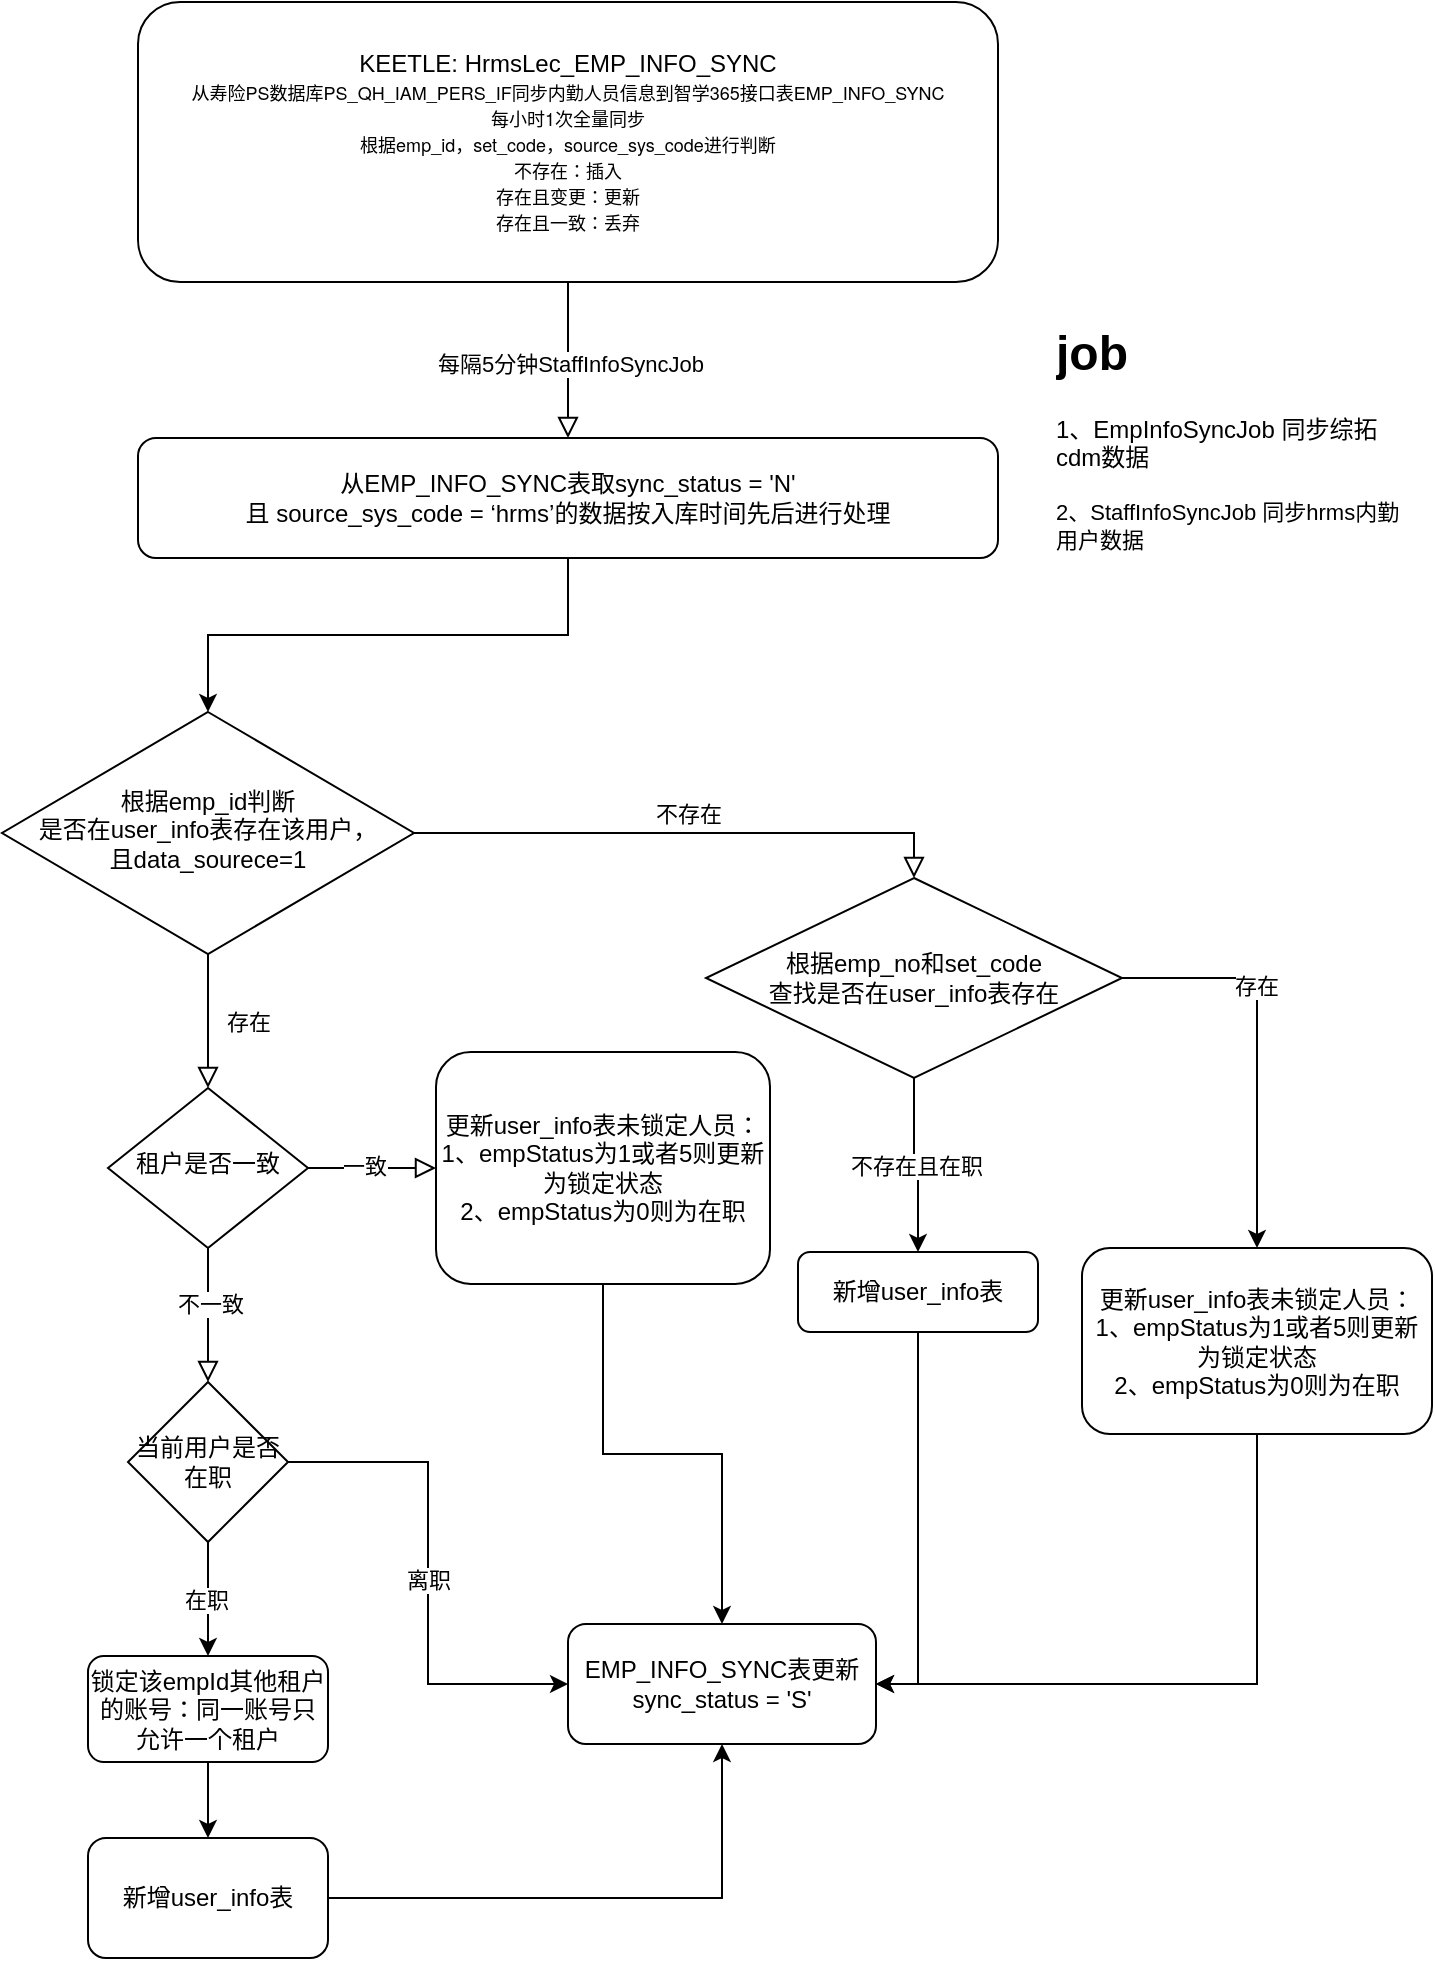 <mxfile version="17.2.4" type="github">
  <diagram id="C5RBs43oDa-KdzZeNtuy" name="员工hrms同步流程">
    <mxGraphModel dx="1581" dy="985" grid="0" gridSize="10" guides="1" tooltips="1" connect="1" arrows="1" fold="1" page="1" pageScale="1" pageWidth="827" pageHeight="1169" math="0" shadow="0">
      <root>
        <mxCell id="WIyWlLk6GJQsqaUBKTNV-0" />
        <mxCell id="WIyWlLk6GJQsqaUBKTNV-1" parent="WIyWlLk6GJQsqaUBKTNV-0" />
        <mxCell id="WIyWlLk6GJQsqaUBKTNV-2" value="" style="rounded=0;html=1;jettySize=auto;orthogonalLoop=1;fontSize=11;endArrow=block;endFill=0;endSize=8;strokeWidth=1;shadow=0;labelBackgroundColor=none;edgeStyle=orthogonalEdgeStyle;entryX=0.5;entryY=0;entryDx=0;entryDy=0;" parent="WIyWlLk6GJQsqaUBKTNV-1" source="WIyWlLk6GJQsqaUBKTNV-3" target="9_jM3iiqcL8lOvuprvXK-1" edge="1">
          <mxGeometry relative="1" as="geometry" />
        </mxCell>
        <mxCell id="9_jM3iiqcL8lOvuprvXK-0" value="每隔5分钟StaffInfoSyncJob" style="edgeLabel;html=1;align=center;verticalAlign=middle;resizable=0;points=[];" vertex="1" connectable="0" parent="WIyWlLk6GJQsqaUBKTNV-2">
          <mxGeometry x="0.034" y="1" relative="1" as="geometry">
            <mxPoint as="offset" />
          </mxGeometry>
        </mxCell>
        <mxCell id="WIyWlLk6GJQsqaUBKTNV-3" value="KEETLE: HrmsLec_EMP_INFO_SYNC&lt;br&gt;&lt;p class=&quot;p1&quot; style=&quot;margin: 0px ; font-stretch: normal ; font-size: 9px ; line-height: normal ; font-family: &amp;#34;helvetica neue&amp;#34;&quot;&gt;从寿险PS数据库PS_QH_IAM_PERS_IF同步内勤人员信息到智学365接口表EMP_INFO_SYNC&lt;/p&gt;&lt;p class=&quot;p1&quot; style=&quot;margin: 0px ; font-stretch: normal ; font-size: 9px ; line-height: normal ; font-family: &amp;#34;helvetica neue&amp;#34;&quot;&gt;每小时1次全量同步&lt;/p&gt;&lt;p class=&quot;p1&quot; style=&quot;margin: 0px ; font-stretch: normal ; font-size: 9px ; line-height: normal ; font-family: &amp;#34;helvetica neue&amp;#34;&quot;&gt;根据emp_id，set_code，source_sys_code进行判断&lt;/p&gt;&lt;p class=&quot;p1&quot; style=&quot;margin: 0px ; font-stretch: normal ; font-size: 9px ; line-height: normal ; font-family: &amp;#34;helvetica neue&amp;#34;&quot;&gt;不存在：插入&lt;/p&gt;&lt;p class=&quot;p1&quot; style=&quot;margin: 0px ; font-stretch: normal ; font-size: 9px ; line-height: normal ; font-family: &amp;#34;helvetica neue&amp;#34;&quot;&gt;存在且变更：更新&lt;/p&gt;&lt;p class=&quot;p1&quot; style=&quot;margin: 0px ; font-stretch: normal ; font-size: 9px ; line-height: normal ; font-family: &amp;#34;helvetica neue&amp;#34;&quot;&gt;存在且一致：丢弃&lt;/p&gt;" style="rounded=1;whiteSpace=wrap;html=1;fontSize=12;glass=0;strokeWidth=1;shadow=0;" parent="WIyWlLk6GJQsqaUBKTNV-1" vertex="1">
          <mxGeometry x="160" y="20" width="430" height="140" as="geometry" />
        </mxCell>
        <mxCell id="WIyWlLk6GJQsqaUBKTNV-4" value="存在" style="rounded=0;html=1;jettySize=auto;orthogonalLoop=1;fontSize=11;endArrow=block;endFill=0;endSize=8;strokeWidth=1;shadow=0;labelBackgroundColor=none;edgeStyle=orthogonalEdgeStyle;" parent="WIyWlLk6GJQsqaUBKTNV-1" source="WIyWlLk6GJQsqaUBKTNV-6" target="WIyWlLk6GJQsqaUBKTNV-10" edge="1">
          <mxGeometry y="20" relative="1" as="geometry">
            <mxPoint as="offset" />
          </mxGeometry>
        </mxCell>
        <mxCell id="WIyWlLk6GJQsqaUBKTNV-5" value="不存在" style="edgeStyle=orthogonalEdgeStyle;rounded=0;html=1;jettySize=auto;orthogonalLoop=1;fontSize=11;endArrow=block;endFill=0;endSize=8;strokeWidth=1;shadow=0;labelBackgroundColor=none;entryX=0.5;entryY=0;entryDx=0;entryDy=0;" parent="WIyWlLk6GJQsqaUBKTNV-1" source="WIyWlLk6GJQsqaUBKTNV-6" target="9_jM3iiqcL8lOvuprvXK-3" edge="1">
          <mxGeometry y="10" relative="1" as="geometry">
            <mxPoint as="offset" />
          </mxGeometry>
        </mxCell>
        <mxCell id="WIyWlLk6GJQsqaUBKTNV-6" value="根据emp_id判断&lt;br&gt;是否在user_info表存在该用户，&lt;br&gt;且data_sourece=1" style="rhombus;whiteSpace=wrap;html=1;shadow=0;fontFamily=Helvetica;fontSize=12;align=center;strokeWidth=1;spacing=6;spacingTop=-4;" parent="WIyWlLk6GJQsqaUBKTNV-1" vertex="1">
          <mxGeometry x="92" y="375" width="206" height="121" as="geometry" />
        </mxCell>
        <mxCell id="9_jM3iiqcL8lOvuprvXK-31" style="edgeStyle=orthogonalEdgeStyle;rounded=0;orthogonalLoop=1;jettySize=auto;html=1;exitX=0.5;exitY=1;exitDx=0;exitDy=0;entryX=1;entryY=0.5;entryDx=0;entryDy=0;" edge="1" parent="WIyWlLk6GJQsqaUBKTNV-1" source="WIyWlLk6GJQsqaUBKTNV-7" target="9_jM3iiqcL8lOvuprvXK-22">
          <mxGeometry relative="1" as="geometry">
            <mxPoint x="580" y="824" as="targetPoint" />
          </mxGeometry>
        </mxCell>
        <mxCell id="WIyWlLk6GJQsqaUBKTNV-7" value="新增user_info表" style="rounded=1;whiteSpace=wrap;html=1;fontSize=12;glass=0;strokeWidth=1;shadow=0;" parent="WIyWlLk6GJQsqaUBKTNV-1" vertex="1">
          <mxGeometry x="490" y="645" width="120" height="40" as="geometry" />
        </mxCell>
        <mxCell id="WIyWlLk6GJQsqaUBKTNV-8" value="" style="rounded=0;html=1;jettySize=auto;orthogonalLoop=1;fontSize=11;endArrow=block;endFill=0;endSize=8;strokeWidth=1;shadow=0;labelBackgroundColor=none;edgeStyle=orthogonalEdgeStyle;entryX=0.5;entryY=0;entryDx=0;entryDy=0;" parent="WIyWlLk6GJQsqaUBKTNV-1" source="WIyWlLk6GJQsqaUBKTNV-10" target="9_jM3iiqcL8lOvuprvXK-9" edge="1">
          <mxGeometry x="0.333" y="20" relative="1" as="geometry">
            <mxPoint as="offset" />
          </mxGeometry>
        </mxCell>
        <mxCell id="9_jM3iiqcL8lOvuprvXK-13" value="不一致" style="edgeLabel;html=1;align=center;verticalAlign=middle;resizable=0;points=[];" vertex="1" connectable="0" parent="WIyWlLk6GJQsqaUBKTNV-8">
          <mxGeometry x="-0.18" y="1" relative="1" as="geometry">
            <mxPoint as="offset" />
          </mxGeometry>
        </mxCell>
        <mxCell id="WIyWlLk6GJQsqaUBKTNV-9" value="" style="edgeStyle=orthogonalEdgeStyle;rounded=0;html=1;jettySize=auto;orthogonalLoop=1;fontSize=11;endArrow=block;endFill=0;endSize=8;strokeWidth=1;shadow=0;labelBackgroundColor=none;" parent="WIyWlLk6GJQsqaUBKTNV-1" source="WIyWlLk6GJQsqaUBKTNV-10" target="WIyWlLk6GJQsqaUBKTNV-12" edge="1">
          <mxGeometry y="10" relative="1" as="geometry">
            <mxPoint as="offset" />
          </mxGeometry>
        </mxCell>
        <mxCell id="9_jM3iiqcL8lOvuprvXK-12" value="一致" style="edgeLabel;html=1;align=center;verticalAlign=middle;resizable=0;points=[];" vertex="1" connectable="0" parent="WIyWlLk6GJQsqaUBKTNV-9">
          <mxGeometry x="-0.12" y="1" relative="1" as="geometry">
            <mxPoint as="offset" />
          </mxGeometry>
        </mxCell>
        <mxCell id="WIyWlLk6GJQsqaUBKTNV-10" value="租户是否一致" style="rhombus;whiteSpace=wrap;html=1;shadow=0;fontFamily=Helvetica;fontSize=12;align=center;strokeWidth=1;spacing=6;spacingTop=-4;" parent="WIyWlLk6GJQsqaUBKTNV-1" vertex="1">
          <mxGeometry x="145" y="563" width="100" height="80" as="geometry" />
        </mxCell>
        <mxCell id="WIyWlLk6GJQsqaUBKTNV-11" value="锁定该empId其他租户的账号：同一账号只允许一个租户" style="rounded=1;whiteSpace=wrap;html=1;fontSize=12;glass=0;strokeWidth=1;shadow=0;" parent="WIyWlLk6GJQsqaUBKTNV-1" vertex="1">
          <mxGeometry x="135" y="847" width="120" height="53" as="geometry" />
        </mxCell>
        <mxCell id="9_jM3iiqcL8lOvuprvXK-30" style="edgeStyle=orthogonalEdgeStyle;rounded=0;orthogonalLoop=1;jettySize=auto;html=1;exitX=0.5;exitY=1;exitDx=0;exitDy=0;" edge="1" parent="WIyWlLk6GJQsqaUBKTNV-1" source="WIyWlLk6GJQsqaUBKTNV-12" target="9_jM3iiqcL8lOvuprvXK-22">
          <mxGeometry relative="1" as="geometry" />
        </mxCell>
        <mxCell id="WIyWlLk6GJQsqaUBKTNV-12" value="更新user_info表未锁定人员：&lt;br&gt;1、empStatus为1或者5则更新为锁定状态&lt;br&gt;2、empStatus为0则为在职" style="rounded=1;whiteSpace=wrap;html=1;fontSize=12;glass=0;strokeWidth=1;shadow=0;" parent="WIyWlLk6GJQsqaUBKTNV-1" vertex="1">
          <mxGeometry x="309" y="545" width="167" height="116" as="geometry" />
        </mxCell>
        <mxCell id="9_jM3iiqcL8lOvuprvXK-2" style="edgeStyle=orthogonalEdgeStyle;rounded=0;orthogonalLoop=1;jettySize=auto;html=1;exitX=0.5;exitY=1;exitDx=0;exitDy=0;entryX=0.5;entryY=0;entryDx=0;entryDy=0;" edge="1" parent="WIyWlLk6GJQsqaUBKTNV-1" source="9_jM3iiqcL8lOvuprvXK-1" target="WIyWlLk6GJQsqaUBKTNV-6">
          <mxGeometry relative="1" as="geometry" />
        </mxCell>
        <mxCell id="9_jM3iiqcL8lOvuprvXK-1" value="从EMP_INFO_SYNC表取sync_status = &#39;N&#39; &lt;br&gt;且 source_sys_code = ‘hrms’的数据按入库时间先后进行处理" style="rounded=1;whiteSpace=wrap;html=1;" vertex="1" parent="WIyWlLk6GJQsqaUBKTNV-1">
          <mxGeometry x="160" y="238" width="430" height="60" as="geometry" />
        </mxCell>
        <mxCell id="9_jM3iiqcL8lOvuprvXK-4" value="不存在且在职" style="edgeStyle=orthogonalEdgeStyle;rounded=0;orthogonalLoop=1;jettySize=auto;html=1;exitX=0.5;exitY=1;exitDx=0;exitDy=0;entryX=0.5;entryY=0;entryDx=0;entryDy=0;" edge="1" parent="WIyWlLk6GJQsqaUBKTNV-1" source="9_jM3iiqcL8lOvuprvXK-3" target="WIyWlLk6GJQsqaUBKTNV-7">
          <mxGeometry relative="1" as="geometry" />
        </mxCell>
        <mxCell id="9_jM3iiqcL8lOvuprvXK-6" style="edgeStyle=orthogonalEdgeStyle;rounded=0;orthogonalLoop=1;jettySize=auto;html=1;exitX=1;exitY=0.5;exitDx=0;exitDy=0;entryX=0.5;entryY=0;entryDx=0;entryDy=0;" edge="1" parent="WIyWlLk6GJQsqaUBKTNV-1" source="9_jM3iiqcL8lOvuprvXK-3" target="9_jM3iiqcL8lOvuprvXK-5">
          <mxGeometry relative="1" as="geometry" />
        </mxCell>
        <mxCell id="9_jM3iiqcL8lOvuprvXK-20" value="存在" style="edgeLabel;html=1;align=center;verticalAlign=middle;resizable=0;points=[];" vertex="1" connectable="0" parent="9_jM3iiqcL8lOvuprvXK-6">
          <mxGeometry x="-0.342" y="-3" relative="1" as="geometry">
            <mxPoint y="1" as="offset" />
          </mxGeometry>
        </mxCell>
        <mxCell id="9_jM3iiqcL8lOvuprvXK-3" value="根据emp_no和set_code&lt;br&gt;查找是否在user_info表存在" style="rhombus;whiteSpace=wrap;html=1;" vertex="1" parent="WIyWlLk6GJQsqaUBKTNV-1">
          <mxGeometry x="444" y="458" width="208" height="100" as="geometry" />
        </mxCell>
        <mxCell id="9_jM3iiqcL8lOvuprvXK-32" style="edgeStyle=orthogonalEdgeStyle;rounded=0;orthogonalLoop=1;jettySize=auto;html=1;exitX=0.5;exitY=1;exitDx=0;exitDy=0;entryX=1;entryY=0.5;entryDx=0;entryDy=0;" edge="1" parent="WIyWlLk6GJQsqaUBKTNV-1" source="9_jM3iiqcL8lOvuprvXK-5" target="9_jM3iiqcL8lOvuprvXK-22">
          <mxGeometry relative="1" as="geometry" />
        </mxCell>
        <mxCell id="9_jM3iiqcL8lOvuprvXK-5" value="更新user_info表未锁定人员：&lt;br&gt;1、empStatus为1或者5则更新为锁定状态&lt;br&gt;2、empStatus为0则为在职" style="rounded=1;whiteSpace=wrap;html=1;fontSize=12;glass=0;strokeWidth=1;shadow=0;" vertex="1" parent="WIyWlLk6GJQsqaUBKTNV-1">
          <mxGeometry x="632" y="643" width="175" height="93" as="geometry" />
        </mxCell>
        <mxCell id="9_jM3iiqcL8lOvuprvXK-14" value="" style="edgeStyle=orthogonalEdgeStyle;rounded=0;orthogonalLoop=1;jettySize=auto;html=1;" edge="1" parent="WIyWlLk6GJQsqaUBKTNV-1" source="9_jM3iiqcL8lOvuprvXK-9" target="WIyWlLk6GJQsqaUBKTNV-11">
          <mxGeometry relative="1" as="geometry" />
        </mxCell>
        <mxCell id="9_jM3iiqcL8lOvuprvXK-15" value="在职" style="edgeLabel;html=1;align=center;verticalAlign=middle;resizable=0;points=[];" vertex="1" connectable="0" parent="9_jM3iiqcL8lOvuprvXK-14">
          <mxGeometry x="-0.009" y="-1" relative="1" as="geometry">
            <mxPoint y="1" as="offset" />
          </mxGeometry>
        </mxCell>
        <mxCell id="9_jM3iiqcL8lOvuprvXK-19" value="" style="edgeStyle=orthogonalEdgeStyle;rounded=0;orthogonalLoop=1;jettySize=auto;html=1;exitX=0.5;exitY=1;exitDx=0;exitDy=0;" edge="1" parent="WIyWlLk6GJQsqaUBKTNV-1" source="WIyWlLk6GJQsqaUBKTNV-11" target="9_jM3iiqcL8lOvuprvXK-18">
          <mxGeometry relative="1" as="geometry" />
        </mxCell>
        <mxCell id="9_jM3iiqcL8lOvuprvXK-28" value="" style="edgeStyle=orthogonalEdgeStyle;rounded=0;orthogonalLoop=1;jettySize=auto;html=1;entryX=0;entryY=0.5;entryDx=0;entryDy=0;" edge="1" parent="WIyWlLk6GJQsqaUBKTNV-1" source="9_jM3iiqcL8lOvuprvXK-9" target="9_jM3iiqcL8lOvuprvXK-22">
          <mxGeometry relative="1" as="geometry">
            <mxPoint x="321" y="750" as="targetPoint" />
          </mxGeometry>
        </mxCell>
        <mxCell id="9_jM3iiqcL8lOvuprvXK-29" value="离职" style="edgeLabel;html=1;align=center;verticalAlign=middle;resizable=0;points=[];" vertex="1" connectable="0" parent="9_jM3iiqcL8lOvuprvXK-28">
          <mxGeometry x="0.023" relative="1" as="geometry">
            <mxPoint as="offset" />
          </mxGeometry>
        </mxCell>
        <mxCell id="9_jM3iiqcL8lOvuprvXK-9" value="当前用户是否在职" style="rhombus;whiteSpace=wrap;html=1;" vertex="1" parent="WIyWlLk6GJQsqaUBKTNV-1">
          <mxGeometry x="155" y="710" width="80" height="80" as="geometry" />
        </mxCell>
        <mxCell id="9_jM3iiqcL8lOvuprvXK-23" value="" style="edgeStyle=orthogonalEdgeStyle;rounded=0;orthogonalLoop=1;jettySize=auto;html=1;" edge="1" parent="WIyWlLk6GJQsqaUBKTNV-1" source="9_jM3iiqcL8lOvuprvXK-18" target="9_jM3iiqcL8lOvuprvXK-22">
          <mxGeometry relative="1" as="geometry" />
        </mxCell>
        <mxCell id="9_jM3iiqcL8lOvuprvXK-18" value="&lt;span&gt;新增user_info表&lt;/span&gt;" style="rounded=1;whiteSpace=wrap;html=1;" vertex="1" parent="WIyWlLk6GJQsqaUBKTNV-1">
          <mxGeometry x="135" y="938" width="120" height="60" as="geometry" />
        </mxCell>
        <mxCell id="9_jM3iiqcL8lOvuprvXK-22" value="&lt;span&gt;EMP_INFO_SYNC表更新sync_status = &#39;S&#39;&lt;/span&gt;" style="whiteSpace=wrap;html=1;rounded=1;" vertex="1" parent="WIyWlLk6GJQsqaUBKTNV-1">
          <mxGeometry x="375" y="831" width="154" height="60" as="geometry" />
        </mxCell>
        <mxCell id="9_jM3iiqcL8lOvuprvXK-34" value="&lt;h1&gt;job&lt;/h1&gt;&lt;p&gt;1、EmpInfoSyncJob 同步综拓cdm数据&lt;/p&gt;&lt;span style=&quot;font-size: 11px ; text-align: center ; background-color: rgb(255 , 255 , 255)&quot;&gt;2、StaffInfoSyncJob 同步hrms内勤用户数据&lt;/span&gt;" style="text;html=1;strokeColor=none;fillColor=none;spacing=5;spacingTop=-20;whiteSpace=wrap;overflow=hidden;rounded=0;" vertex="1" parent="WIyWlLk6GJQsqaUBKTNV-1">
          <mxGeometry x="614" y="176" width="190" height="154" as="geometry" />
        </mxCell>
      </root>
    </mxGraphModel>
  </diagram>
</mxfile>
